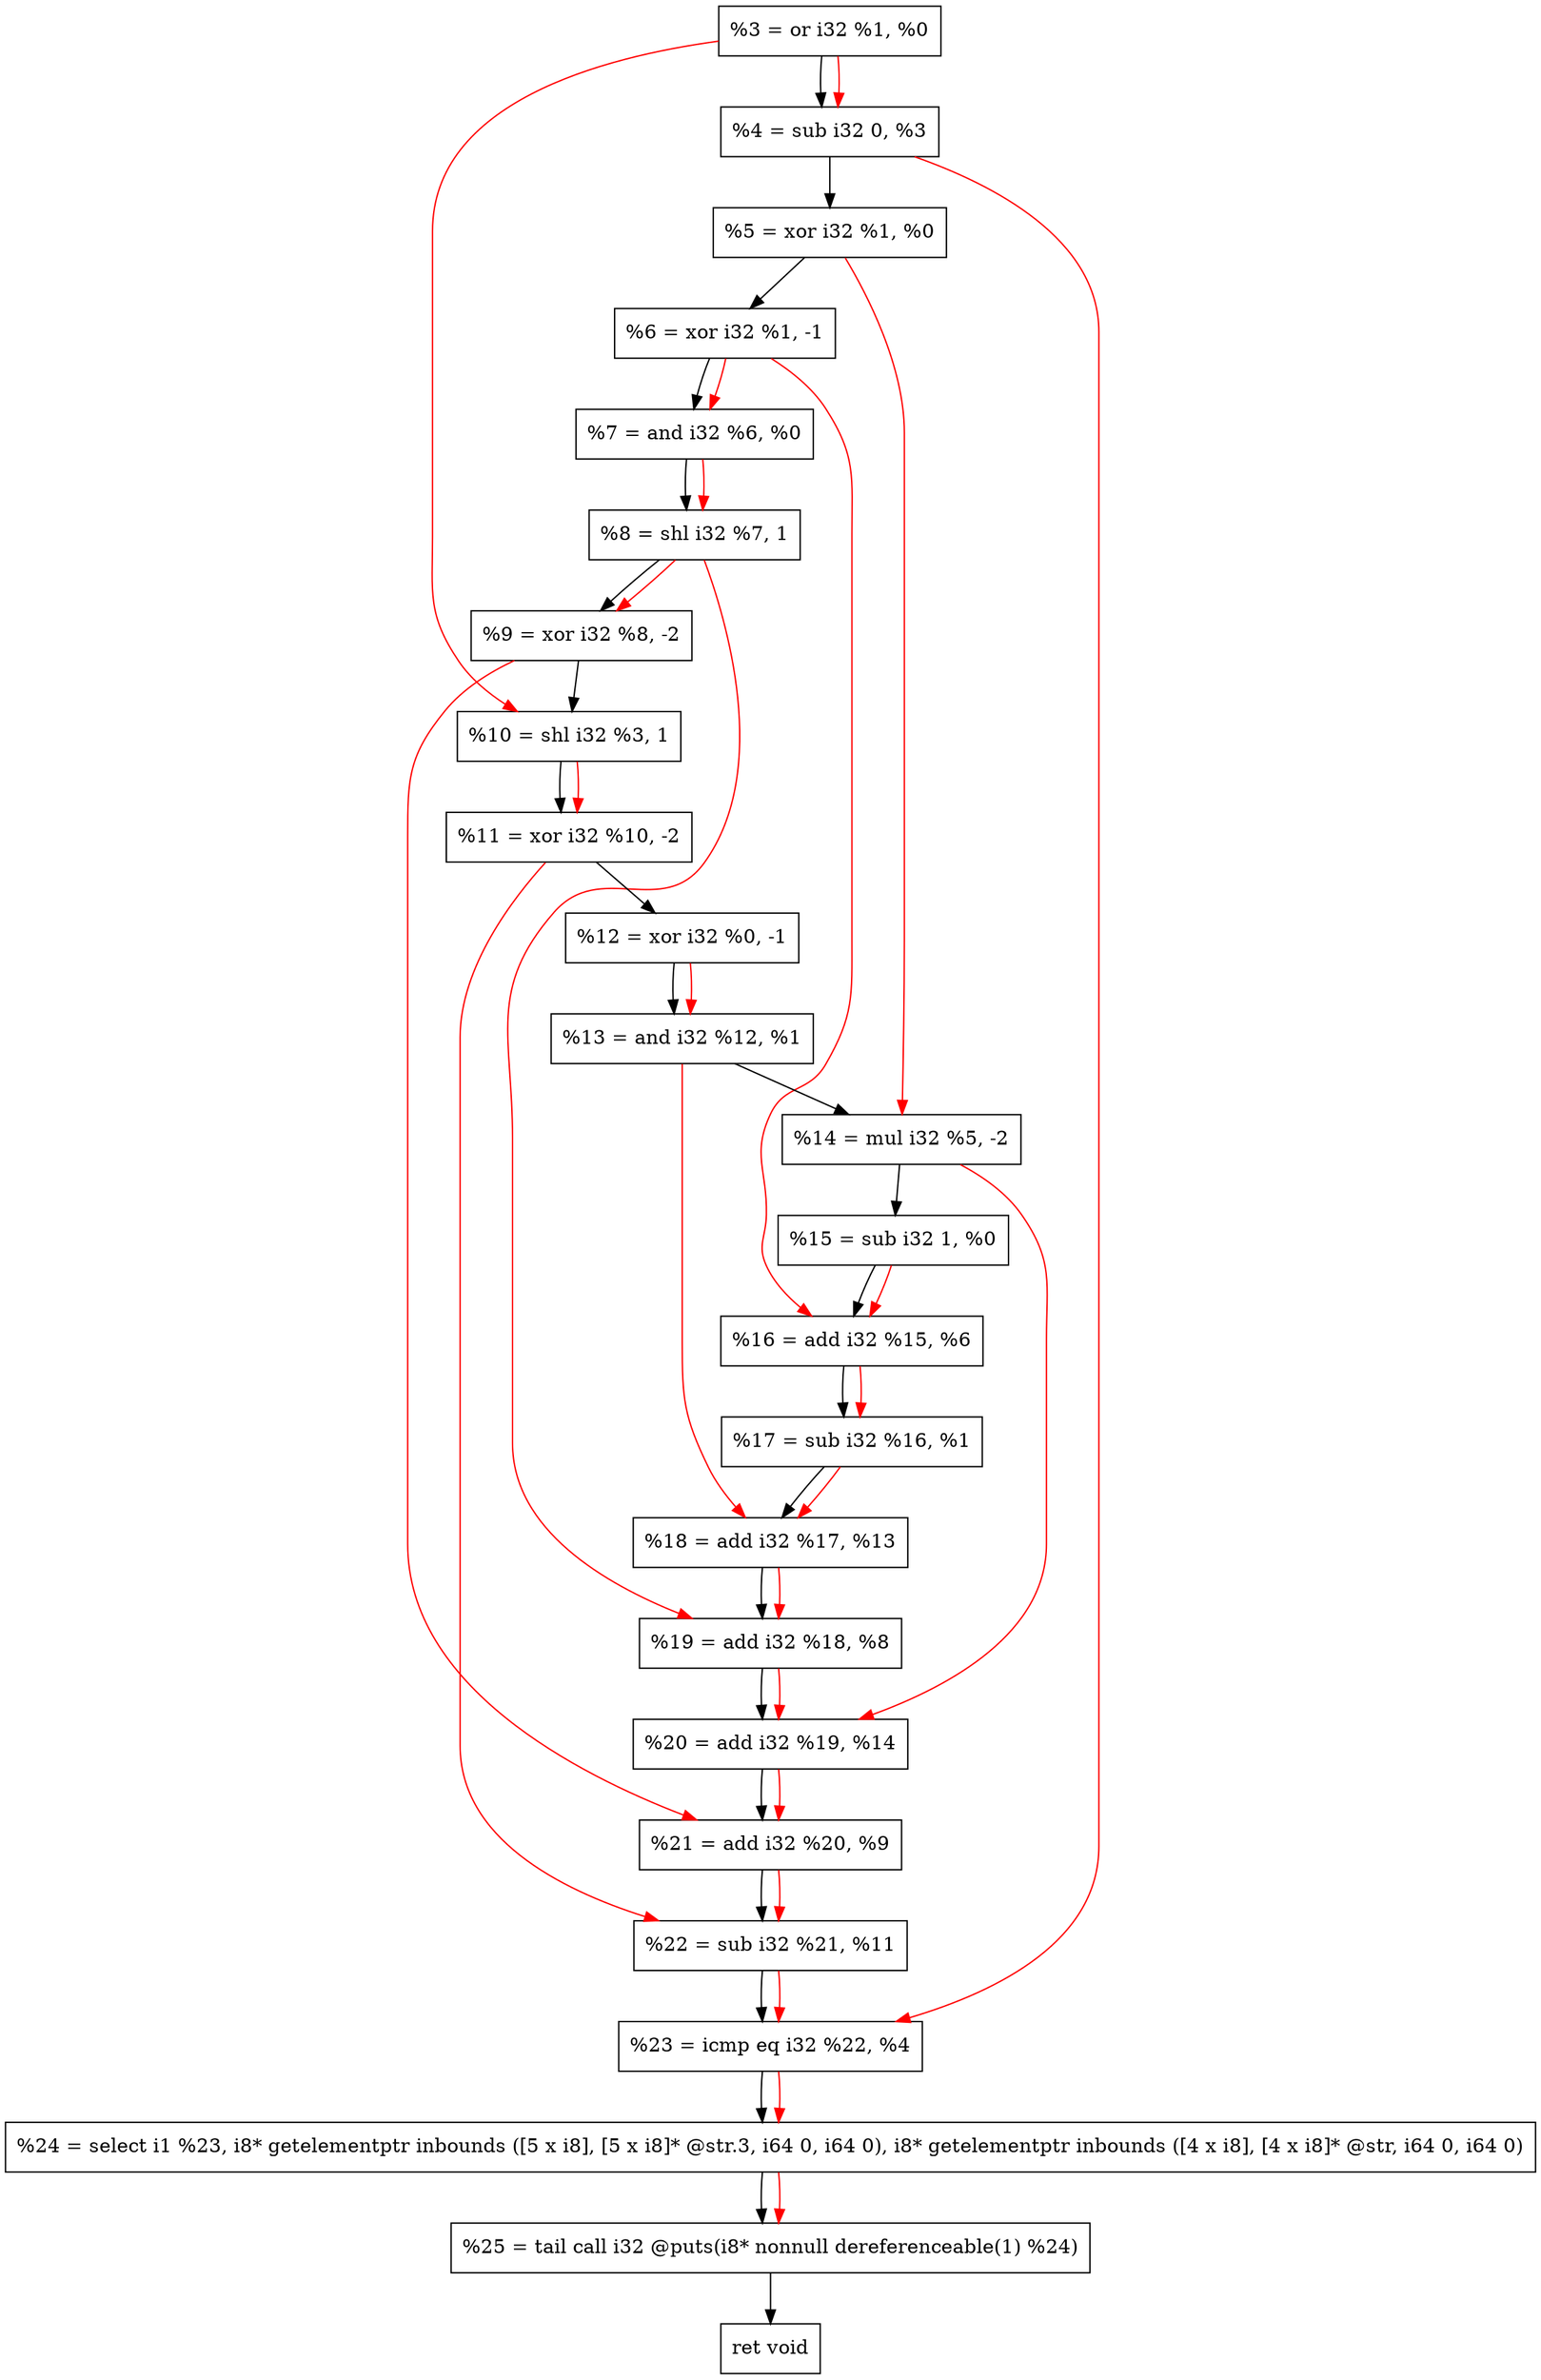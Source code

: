 digraph "DFG for'crackme' function" {
	Node0x1ae04b0[shape=record, label="  %3 = or i32 %1, %0"];
	Node0x1ae0b60[shape=record, label="  %4 = sub i32 0, %3"];
	Node0x1ae0c20[shape=record, label="  %5 = xor i32 %1, %0"];
	Node0x1ae0c90[shape=record, label="  %6 = xor i32 %1, -1"];
	Node0x1ae0d00[shape=record, label="  %7 = and i32 %6, %0"];
	Node0x1ae0da0[shape=record, label="  %8 = shl i32 %7, 1"];
	Node0x1ae0e40[shape=record, label="  %9 = xor i32 %8, -2"];
	Node0x1ae0eb0[shape=record, label="  %10 = shl i32 %3, 1"];
	Node0x1ae0f20[shape=record, label="  %11 = xor i32 %10, -2"];
	Node0x1ae0f90[shape=record, label="  %12 = xor i32 %0, -1"];
	Node0x1ae1000[shape=record, label="  %13 = and i32 %12, %1"];
	Node0x1ae1070[shape=record, label="  %14 = mul i32 %5, -2"];
	Node0x1ae10e0[shape=record, label="  %15 = sub i32 1, %0"];
	Node0x1ae1150[shape=record, label="  %16 = add i32 %15, %6"];
	Node0x1ae11c0[shape=record, label="  %17 = sub i32 %16, %1"];
	Node0x1ae1230[shape=record, label="  %18 = add i32 %17, %13"];
	Node0x1ae12a0[shape=record, label="  %19 = add i32 %18, %8"];
	Node0x1ae1310[shape=record, label="  %20 = add i32 %19, %14"];
	Node0x1ae1380[shape=record, label="  %21 = add i32 %20, %9"];
	Node0x1ae13f0[shape=record, label="  %22 = sub i32 %21, %11"];
	Node0x1ae1460[shape=record, label="  %23 = icmp eq i32 %22, %4"];
	Node0x1a81268[shape=record, label="  %24 = select i1 %23, i8* getelementptr inbounds ([5 x i8], [5 x i8]* @str.3, i64 0, i64 0), i8* getelementptr inbounds ([4 x i8], [4 x i8]* @str, i64 0, i64 0)"];
	Node0x1ae1900[shape=record, label="  %25 = tail call i32 @puts(i8* nonnull dereferenceable(1) %24)"];
	Node0x1ae1950[shape=record, label="  ret void"];
	Node0x1ae04b0 -> Node0x1ae0b60;
	Node0x1ae0b60 -> Node0x1ae0c20;
	Node0x1ae0c20 -> Node0x1ae0c90;
	Node0x1ae0c90 -> Node0x1ae0d00;
	Node0x1ae0d00 -> Node0x1ae0da0;
	Node0x1ae0da0 -> Node0x1ae0e40;
	Node0x1ae0e40 -> Node0x1ae0eb0;
	Node0x1ae0eb0 -> Node0x1ae0f20;
	Node0x1ae0f20 -> Node0x1ae0f90;
	Node0x1ae0f90 -> Node0x1ae1000;
	Node0x1ae1000 -> Node0x1ae1070;
	Node0x1ae1070 -> Node0x1ae10e0;
	Node0x1ae10e0 -> Node0x1ae1150;
	Node0x1ae1150 -> Node0x1ae11c0;
	Node0x1ae11c0 -> Node0x1ae1230;
	Node0x1ae1230 -> Node0x1ae12a0;
	Node0x1ae12a0 -> Node0x1ae1310;
	Node0x1ae1310 -> Node0x1ae1380;
	Node0x1ae1380 -> Node0x1ae13f0;
	Node0x1ae13f0 -> Node0x1ae1460;
	Node0x1ae1460 -> Node0x1a81268;
	Node0x1a81268 -> Node0x1ae1900;
	Node0x1ae1900 -> Node0x1ae1950;
edge [color=red]
	Node0x1ae04b0 -> Node0x1ae0b60;
	Node0x1ae0c90 -> Node0x1ae0d00;
	Node0x1ae0d00 -> Node0x1ae0da0;
	Node0x1ae0da0 -> Node0x1ae0e40;
	Node0x1ae04b0 -> Node0x1ae0eb0;
	Node0x1ae0eb0 -> Node0x1ae0f20;
	Node0x1ae0f90 -> Node0x1ae1000;
	Node0x1ae0c20 -> Node0x1ae1070;
	Node0x1ae10e0 -> Node0x1ae1150;
	Node0x1ae0c90 -> Node0x1ae1150;
	Node0x1ae1150 -> Node0x1ae11c0;
	Node0x1ae11c0 -> Node0x1ae1230;
	Node0x1ae1000 -> Node0x1ae1230;
	Node0x1ae1230 -> Node0x1ae12a0;
	Node0x1ae0da0 -> Node0x1ae12a0;
	Node0x1ae12a0 -> Node0x1ae1310;
	Node0x1ae1070 -> Node0x1ae1310;
	Node0x1ae1310 -> Node0x1ae1380;
	Node0x1ae0e40 -> Node0x1ae1380;
	Node0x1ae1380 -> Node0x1ae13f0;
	Node0x1ae0f20 -> Node0x1ae13f0;
	Node0x1ae13f0 -> Node0x1ae1460;
	Node0x1ae0b60 -> Node0x1ae1460;
	Node0x1ae1460 -> Node0x1a81268;
	Node0x1a81268 -> Node0x1ae1900;
}
